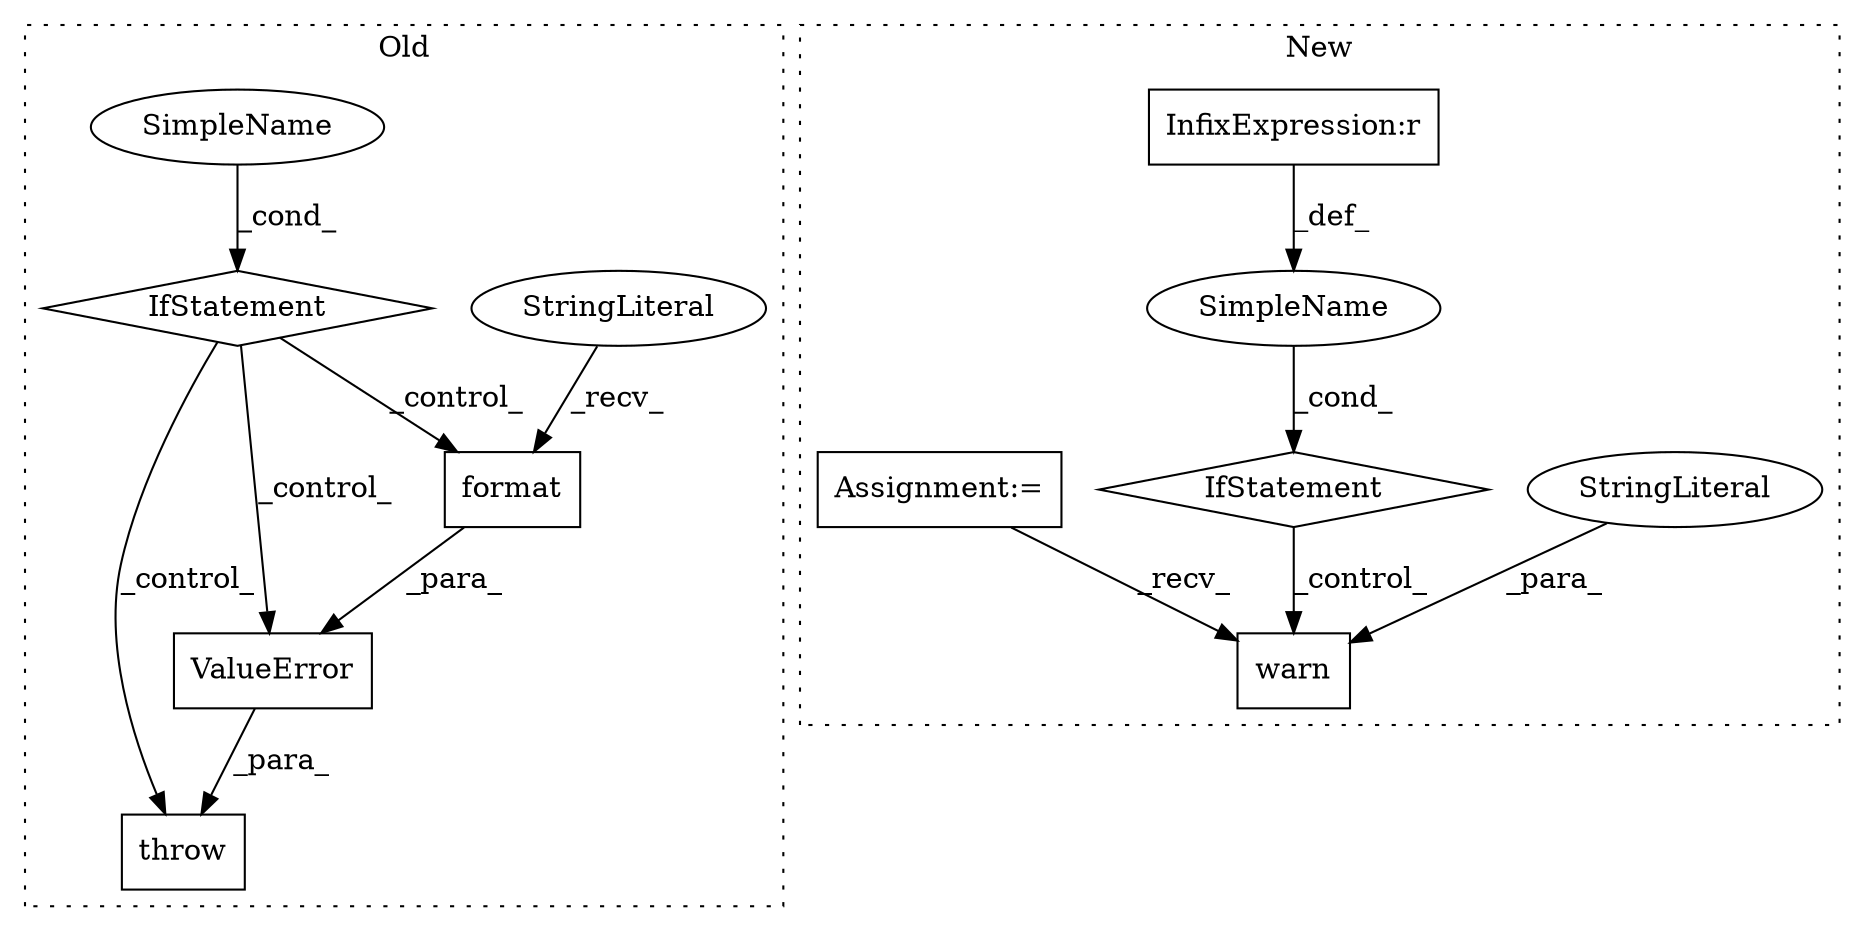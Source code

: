 digraph G {
subgraph cluster0 {
1 [label="format" a="32" s="5223,5249" l="7,1" shape="box"];
3 [label="StringLiteral" a="45" s="5197" l="25" shape="ellipse"];
5 [label="IfStatement" a="25" s="5151,5170" l="4,2" shape="diamond"];
6 [label="SimpleName" a="42" s="" l="" shape="ellipse"];
11 [label="throw" a="53" s="5180" l="6" shape="box"];
12 [label="ValueError" a="32" s="5186,5250" l="11,1" shape="box"];
label = "Old";
style="dotted";
}
subgraph cluster1 {
2 [label="warn" a="32" s="5283,5402" l="5,1" shape="box"];
4 [label="StringLiteral" a="45" s="5288" l="60" shape="ellipse"];
7 [label="IfStatement" a="25" s="5203,5263" l="4,2" shape="diamond"];
8 [label="SimpleName" a="42" s="" l="" shape="ellipse"];
9 [label="InfixExpression:r" a="27" s="5236" l="4" shape="box"];
10 [label="Assignment:=" a="7" s="5133" l="7" shape="box"];
label = "New";
style="dotted";
}
1 -> 12 [label="_para_"];
3 -> 1 [label="_recv_"];
4 -> 2 [label="_para_"];
5 -> 1 [label="_control_"];
5 -> 11 [label="_control_"];
5 -> 12 [label="_control_"];
6 -> 5 [label="_cond_"];
7 -> 2 [label="_control_"];
8 -> 7 [label="_cond_"];
9 -> 8 [label="_def_"];
10 -> 2 [label="_recv_"];
12 -> 11 [label="_para_"];
}